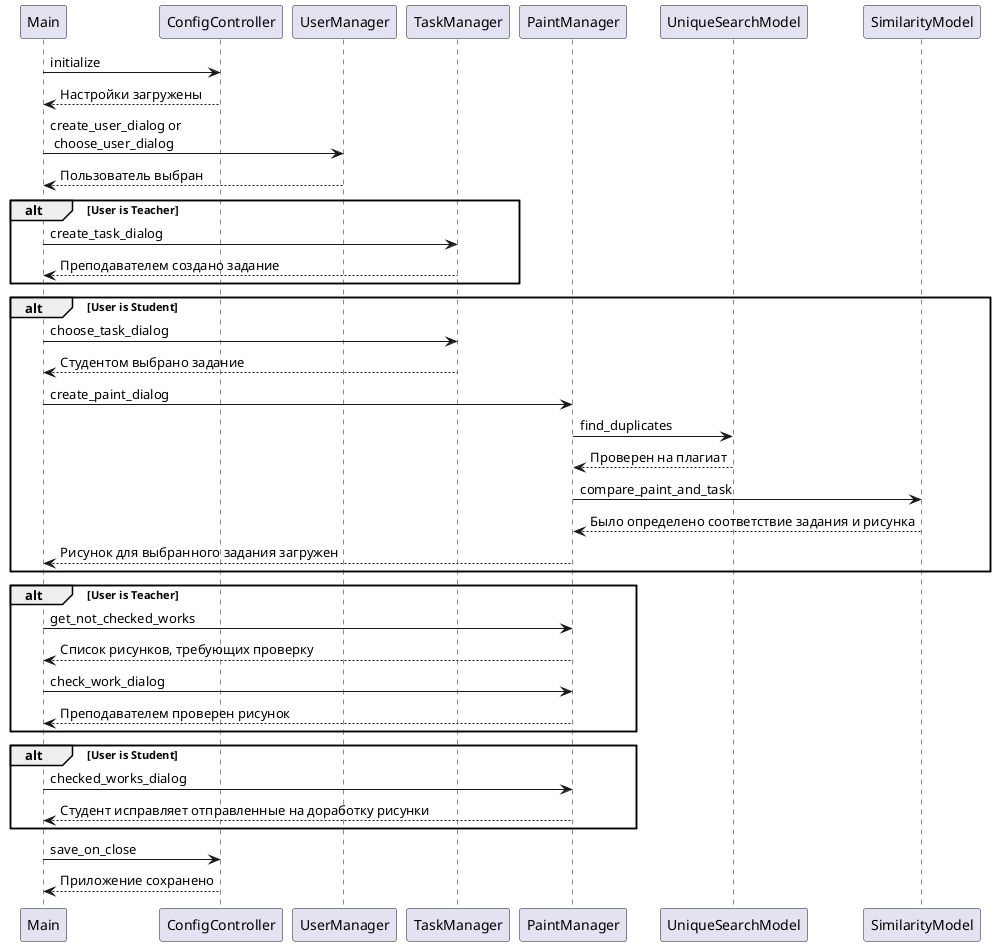 @startuml
Main -> ConfigController: initialize
ConfigController --> Main: Настройки загружены
Main -> UserManager: create_user_dialog or\n choose_user_dialog
UserManager --> Main: Пользователь выбран

alt User is Teacher
    Main -> TaskManager: create_task_dialog
    TaskManager --> Main: Преподавателем создано задание
end
alt User is Student
    Main -> TaskManager: choose_task_dialog
    TaskManager --> Main: Студентом выбрано задание
    Main -> PaintManager: create_paint_dialog
    PaintManager -> UniqueSearchModel: find_duplicates
    UniqueSearchModel --> PaintManager: Проверен на плагиат
    PaintManager -> SimilarityModel: compare_paint_and_task
    SimilarityModel --> PaintManager: Было определено соответствие задания и рисунка
    PaintManager --> Main: Рисунок для выбранного задания загружен
end
alt User is Teacher
    Main -> PaintManager: get_not_checked_works
    PaintManager --> Main: Список рисунков, требующих проверку
    Main -> PaintManager: check_work_dialog
    PaintManager --> Main: Преподавателем проверен рисунок
end
alt User is Student
    Main -> PaintManager: checked_works_dialog
    PaintManager --> Main: Студент исправляет отправленные на доработку рисунки
end
Main -> ConfigController: save_on_close
ConfigController --> Main: Приложение сохранено
@enduml